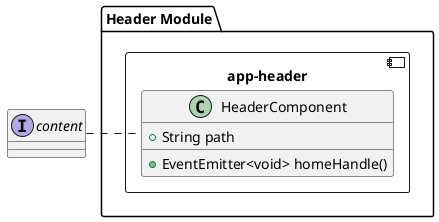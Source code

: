 @startuml

interface content

package "Header Module" {
  component "app-header" as h {
    class HeaderComponent {
      + String path
      + EventEmitter<void> homeHandle()
    }
  }
}
content . HeaderComponent
@enduml